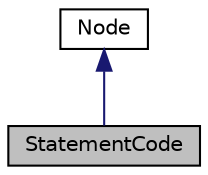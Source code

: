 digraph "StatementCode"
{
 // LATEX_PDF_SIZE
  edge [fontname="Helvetica",fontsize="10",labelfontname="Helvetica",labelfontsize="10"];
  node [fontname="Helvetica",fontsize="10",shape=record];
  Node1 [label="StatementCode",height=0.2,width=0.4,color="black", fillcolor="grey75", style="filled", fontcolor="black",tooltip="Represents a block of statements in the AST."];
  Node2 -> Node1 [dir="back",color="midnightblue",fontsize="10",style="solid"];
  Node2 [label="Node",height=0.2,width=0.4,color="black", fillcolor="white", style="filled",URL="$classNode.html",tooltip="Base class for all nodes in the abstract syntax tree (AST)."];
}
